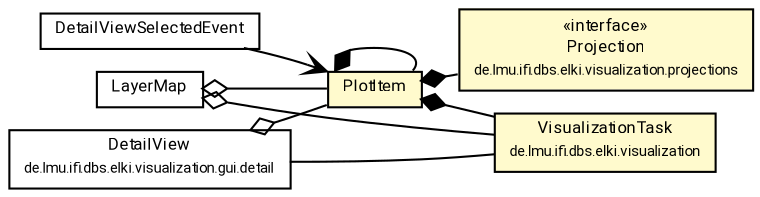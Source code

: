 #!/usr/local/bin/dot
#
# Class diagram 
# Generated by UMLGraph version R5_7_2-60-g0e99a6 (http://www.spinellis.gr/umlgraph/)
#

digraph G {
	graph [fontnames="svg"]
	edge [fontname="Roboto",fontsize=7,labelfontname="Roboto",labelfontsize=7,color="black"];
	node [fontname="Roboto",fontcolor="black",fontsize=8,shape=plaintext,margin=0,width=0,height=0];
	nodesep=0.15;
	ranksep=0.25;
	rankdir=LR;
	// de.lmu.ifi.dbs.elki.visualization.gui.overview.PlotItem
	c8200655 [label=<<table title="de.lmu.ifi.dbs.elki.visualization.gui.overview.PlotItem" border="0" cellborder="1" cellspacing="0" cellpadding="2" bgcolor="lemonChiffon" href="PlotItem.html" target="_parent">
		<tr><td><table border="0" cellspacing="0" cellpadding="1">
		<tr><td align="center" balign="center"> <font face="Roboto">PlotItem</font> </td></tr>
		</table></td></tr>
		</table>>, URL="PlotItem.html"];
	// de.lmu.ifi.dbs.elki.visualization.gui.overview.LayerMap
	c8200657 [label=<<table title="de.lmu.ifi.dbs.elki.visualization.gui.overview.LayerMap" border="0" cellborder="1" cellspacing="0" cellpadding="2" href="LayerMap.html" target="_parent">
		<tr><td><table border="0" cellspacing="0" cellpadding="1">
		<tr><td align="center" balign="center"> <font face="Roboto">LayerMap</font> </td></tr>
		</table></td></tr>
		</table>>, URL="LayerMap.html"];
	// de.lmu.ifi.dbs.elki.visualization.gui.overview.DetailViewSelectedEvent
	c8200658 [label=<<table title="de.lmu.ifi.dbs.elki.visualization.gui.overview.DetailViewSelectedEvent" border="0" cellborder="1" cellspacing="0" cellpadding="2" href="DetailViewSelectedEvent.html" target="_parent">
		<tr><td><table border="0" cellspacing="0" cellpadding="1">
		<tr><td align="center" balign="center"> <font face="Roboto">DetailViewSelectedEvent</font> </td></tr>
		</table></td></tr>
		</table>>, URL="DetailViewSelectedEvent.html"];
	// de.lmu.ifi.dbs.elki.visualization.gui.detail.DetailView
	c8200659 [label=<<table title="de.lmu.ifi.dbs.elki.visualization.gui.detail.DetailView" border="0" cellborder="1" cellspacing="0" cellpadding="2" href="../detail/DetailView.html" target="_parent">
		<tr><td><table border="0" cellspacing="0" cellpadding="1">
		<tr><td align="center" balign="center"> <font face="Roboto">DetailView</font> </td></tr>
		<tr><td align="center" balign="center"> <font face="Roboto" point-size="7.0">de.lmu.ifi.dbs.elki.visualization.gui.detail</font> </td></tr>
		</table></td></tr>
		</table>>, URL="../detail/DetailView.html"];
	// de.lmu.ifi.dbs.elki.visualization.projections.Projection
	c8200663 [label=<<table title="de.lmu.ifi.dbs.elki.visualization.projections.Projection" border="0" cellborder="1" cellspacing="0" cellpadding="2" bgcolor="LemonChiffon" href="../../projections/Projection.html" target="_parent">
		<tr><td><table border="0" cellspacing="0" cellpadding="1">
		<tr><td align="center" balign="center"> &#171;interface&#187; </td></tr>
		<tr><td align="center" balign="center"> <font face="Roboto">Projection</font> </td></tr>
		<tr><td align="center" balign="center"> <font face="Roboto" point-size="7.0">de.lmu.ifi.dbs.elki.visualization.projections</font> </td></tr>
		</table></td></tr>
		</table>>, URL="../../projections/Projection.html"];
	// de.lmu.ifi.dbs.elki.visualization.VisualizationTask
	c8200690 [label=<<table title="de.lmu.ifi.dbs.elki.visualization.VisualizationTask" border="0" cellborder="1" cellspacing="0" cellpadding="2" bgcolor="LemonChiffon" href="../../VisualizationTask.html" target="_parent">
		<tr><td><table border="0" cellspacing="0" cellpadding="1">
		<tr><td align="center" balign="center"> <font face="Roboto">VisualizationTask</font> </td></tr>
		<tr><td align="center" balign="center"> <font face="Roboto" point-size="7.0">de.lmu.ifi.dbs.elki.visualization</font> </td></tr>
		</table></td></tr>
		</table>>, URL="../../VisualizationTask.html"];
	// de.lmu.ifi.dbs.elki.visualization.gui.overview.PlotItem composed de.lmu.ifi.dbs.elki.visualization.projections.Projection
	c8200655 -> c8200663 [arrowhead=none,arrowtail=diamond,dir=back,weight=6];
	// de.lmu.ifi.dbs.elki.visualization.gui.overview.PlotItem composed de.lmu.ifi.dbs.elki.visualization.VisualizationTask
	c8200655 -> c8200690 [arrowhead=none,arrowtail=diamond,dir=back,weight=6];
	// de.lmu.ifi.dbs.elki.visualization.gui.overview.PlotItem composed de.lmu.ifi.dbs.elki.visualization.gui.overview.PlotItem
	c8200655 -> c8200655 [arrowhead=none,arrowtail=diamond,dir=back,weight=6];
	// de.lmu.ifi.dbs.elki.visualization.gui.overview.LayerMap has de.lmu.ifi.dbs.elki.visualization.gui.overview.PlotItem
	c8200657 -> c8200655 [arrowhead=none,arrowtail=ediamond,dir=back,weight=4];
	// de.lmu.ifi.dbs.elki.visualization.gui.overview.LayerMap has de.lmu.ifi.dbs.elki.visualization.VisualizationTask
	c8200657 -> c8200690 [arrowhead=none,arrowtail=ediamond,dir=back,weight=4];
	// de.lmu.ifi.dbs.elki.visualization.gui.detail.DetailView has de.lmu.ifi.dbs.elki.visualization.gui.overview.PlotItem
	c8200659 -> c8200655 [arrowhead=none,arrowtail=ediamond,dir=back,weight=4];
	// de.lmu.ifi.dbs.elki.visualization.gui.detail.DetailView assoc de.lmu.ifi.dbs.elki.visualization.VisualizationTask
	c8200659 -> c8200690 [arrowhead=none,weight=2];
	// de.lmu.ifi.dbs.elki.visualization.gui.overview.DetailViewSelectedEvent navassoc de.lmu.ifi.dbs.elki.visualization.gui.overview.PlotItem
	c8200658 -> c8200655 [arrowhead=open,weight=1];
}

